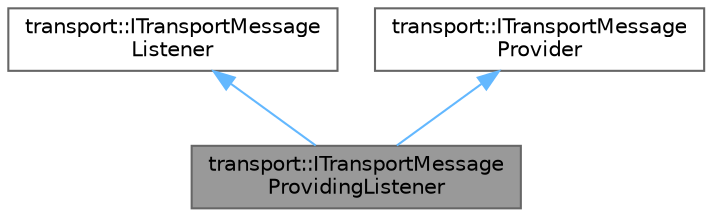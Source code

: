 digraph "transport::ITransportMessageProvidingListener"
{
 // LATEX_PDF_SIZE
  bgcolor="transparent";
  edge [fontname=Helvetica,fontsize=10,labelfontname=Helvetica,labelfontsize=10];
  node [fontname=Helvetica,fontsize=10,shape=box,height=0.2,width=0.4];
  Node1 [id="Node000001",label="transport::ITransportMessage\lProvidingListener",height=0.2,width=0.4,color="gray40", fillcolor="grey60", style="filled", fontcolor="black",tooltip=" "];
  Node2 -> Node1 [id="edge1_Node000001_Node000002",dir="back",color="steelblue1",style="solid",tooltip=" "];
  Node2 [id="Node000002",label="transport::ITransportMessage\lListener",height=0.2,width=0.4,color="gray40", fillcolor="white", style="filled",URL="$de/ddf/classtransport_1_1ITransportMessageListener.html",tooltip=" "];
  Node3 -> Node1 [id="edge2_Node000001_Node000003",dir="back",color="steelblue1",style="solid",tooltip=" "];
  Node3 [id="Node000003",label="transport::ITransportMessage\lProvider",height=0.2,width=0.4,color="gray40", fillcolor="white", style="filled",URL="$d5/dfb/classtransport_1_1ITransportMessageProvider.html",tooltip=" "];
}
